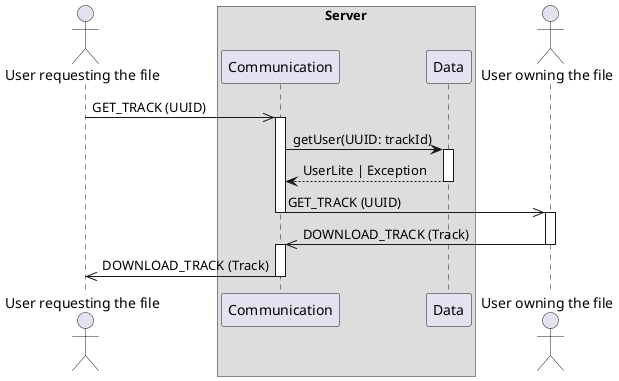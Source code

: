 @startuml 2.2 User add a music to his local library from a distant file (server side)
actor "User requesting the file" as User1
box Server
    participant Communication
    participant Data
end box
actor "User owning the file" as User2

User1 ->> Communication : GET_TRACK (UUID)
activate Communication

Communication -> Data : getUser(UUID: trackId)
activate Data

Data --> Communication : UserLite | Exception
deactivate Data

Communication ->> User2 : GET_TRACK (UUID)
deactivate Communication
activate User2

User2 ->> Communication : DOWNLOAD_TRACK (Track)
deactivate User2
activate Communication

Communication ->> User1 : DOWNLOAD_TRACK (Track)
deactivate Communication

@enduml